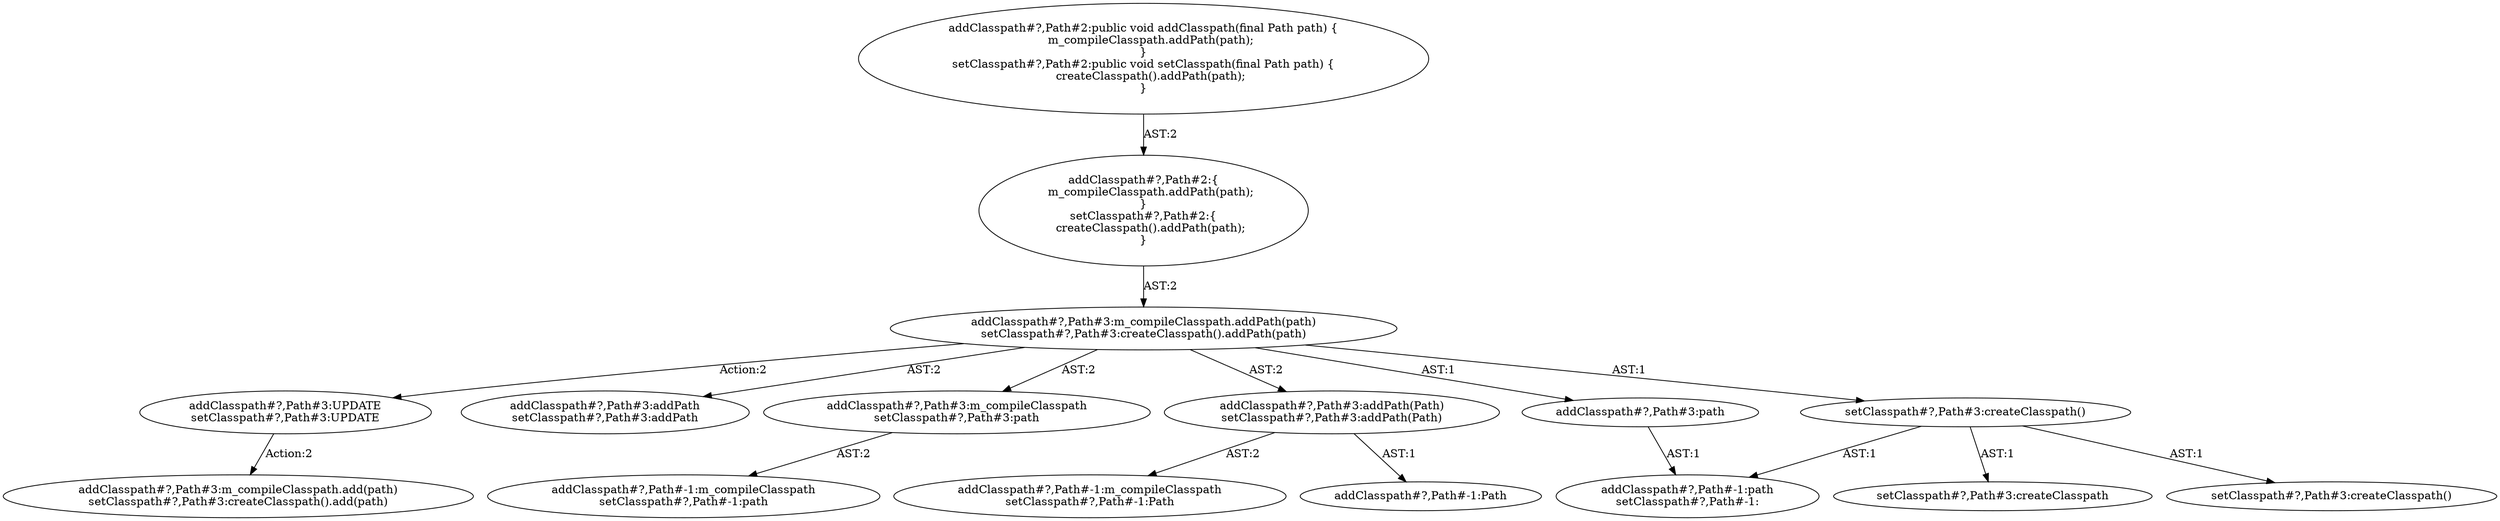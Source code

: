 digraph "Pattern" {
0 [label="addClasspath#?,Path#3:UPDATE
setClasspath#?,Path#3:UPDATE" shape=ellipse]
1 [label="addClasspath#?,Path#3:m_compileClasspath.addPath(path)
setClasspath#?,Path#3:createClasspath().addPath(path)" shape=ellipse]
2 [label="addClasspath#?,Path#2:\{
    m_compileClasspath.addPath(path);
\}
setClasspath#?,Path#2:\{
    createClasspath().addPath(path);
\}" shape=ellipse]
3 [label="addClasspath#?,Path#2:public void addClasspath(final Path path) \{
    m_compileClasspath.addPath(path);
\}
setClasspath#?,Path#2:public void setClasspath(final Path path) \{
    createClasspath().addPath(path);
\}" shape=ellipse]
4 [label="addClasspath#?,Path#3:addPath
setClasspath#?,Path#3:addPath" shape=ellipse]
5 [label="addClasspath#?,Path#3:m_compileClasspath
setClasspath#?,Path#3:path" shape=ellipse]
6 [label="addClasspath#?,Path#-1:m_compileClasspath
setClasspath#?,Path#-1:path" shape=ellipse]
7 [label="addClasspath#?,Path#3:addPath(Path)
setClasspath#?,Path#3:addPath(Path)" shape=ellipse]
8 [label="addClasspath#?,Path#-1:m_compileClasspath
setClasspath#?,Path#-1:Path" shape=ellipse]
9 [label="addClasspath#?,Path#-1:Path" shape=ellipse]
10 [label="addClasspath#?,Path#3:path" shape=ellipse]
11 [label="addClasspath#?,Path#-1:path
setClasspath#?,Path#-1:" shape=ellipse]
12 [label="addClasspath#?,Path#3:m_compileClasspath.add(path)
setClasspath#?,Path#3:createClasspath().add(path)" shape=ellipse]
13 [label="setClasspath#?,Path#3:createClasspath" shape=ellipse]
14 [label="setClasspath#?,Path#3:createClasspath()" shape=ellipse]
15 [label="setClasspath#?,Path#3:createClasspath()" shape=ellipse]
0 -> 12 [label="Action:2"];
1 -> 0 [label="Action:2"];
1 -> 4 [label="AST:2"];
1 -> 5 [label="AST:2"];
1 -> 7 [label="AST:2"];
1 -> 10 [label="AST:1"];
1 -> 14 [label="AST:1"];
2 -> 1 [label="AST:2"];
3 -> 2 [label="AST:2"];
5 -> 6 [label="AST:2"];
7 -> 8 [label="AST:2"];
7 -> 9 [label="AST:1"];
10 -> 11 [label="AST:1"];
14 -> 13 [label="AST:1"];
14 -> 11 [label="AST:1"];
14 -> 15 [label="AST:1"];
}
